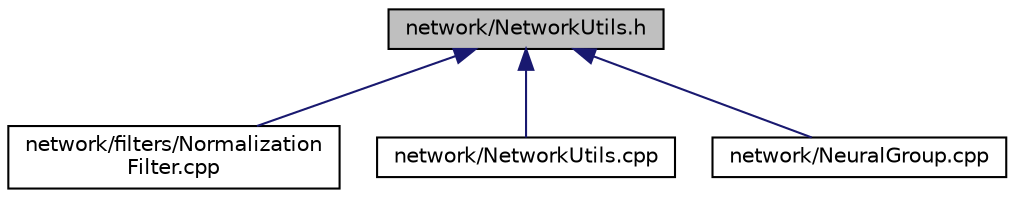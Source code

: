 digraph "network/NetworkUtils.h"
{
  edge [fontname="Helvetica",fontsize="10",labelfontname="Helvetica",labelfontsize="10"];
  node [fontname="Helvetica",fontsize="10",shape=record];
  Node1 [label="network/NetworkUtils.h",height=0.2,width=0.4,color="black", fillcolor="grey75", style="filled", fontcolor="black"];
  Node1 -> Node2 [dir="back",color="midnightblue",fontsize="10",style="solid",fontname="Helvetica"];
  Node2 [label="network/filters/Normalization\lFilter.cpp",height=0.2,width=0.4,color="black", fillcolor="white", style="filled",URL="$_normalization_filter_8cpp.html"];
  Node1 -> Node3 [dir="back",color="midnightblue",fontsize="10",style="solid",fontname="Helvetica"];
  Node3 [label="network/NetworkUtils.cpp",height=0.2,width=0.4,color="black", fillcolor="white", style="filled",URL="$_network_utils_8cpp.html"];
  Node1 -> Node4 [dir="back",color="midnightblue",fontsize="10",style="solid",fontname="Helvetica"];
  Node4 [label="network/NeuralGroup.cpp",height=0.2,width=0.4,color="black", fillcolor="white", style="filled",URL="$_neural_group_8cpp.html"];
}

